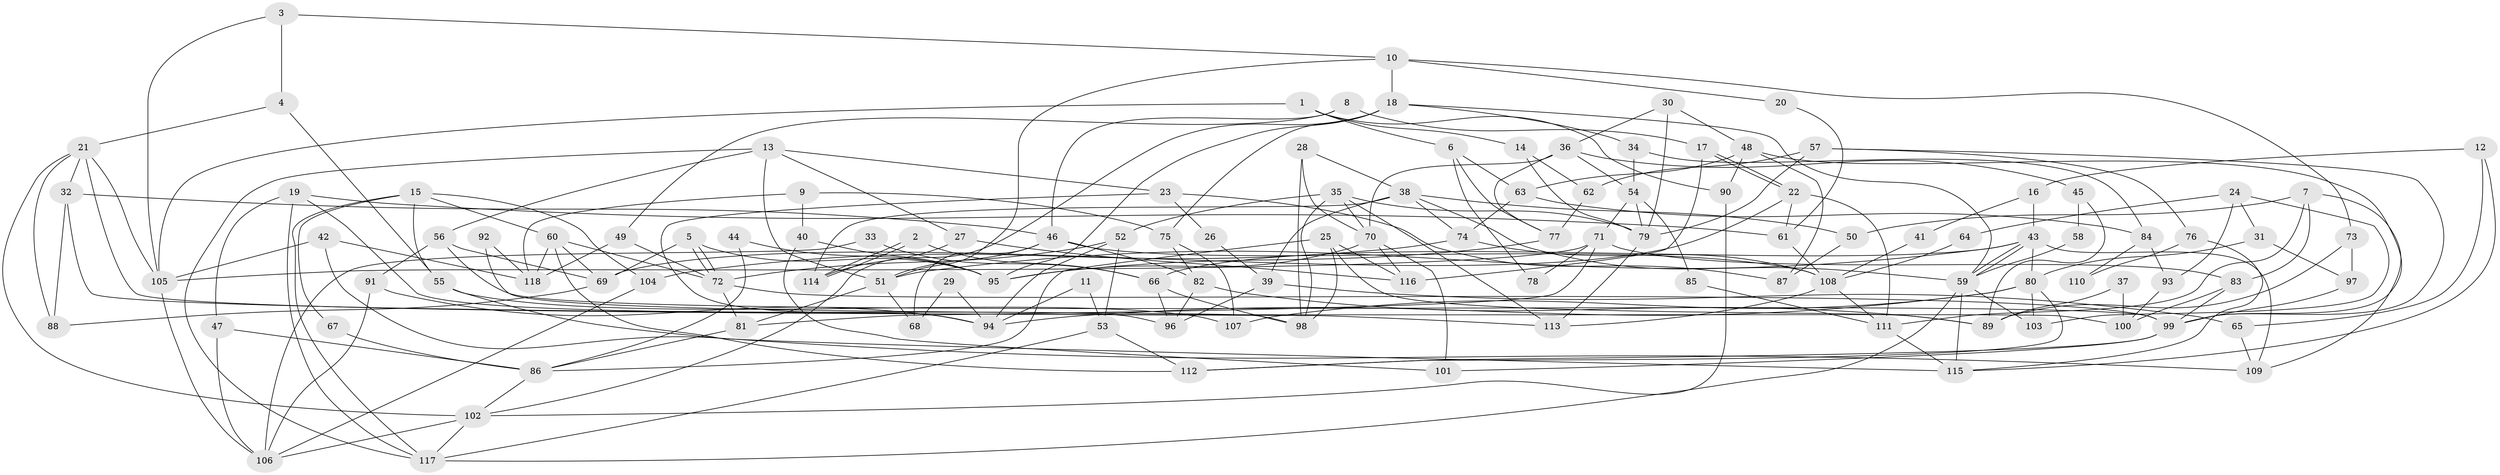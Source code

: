 // coarse degree distribution, {4: 0.24285714285714285, 5: 0.2571428571428571, 3: 0.14285714285714285, 2: 0.12857142857142856, 6: 0.05714285714285714, 9: 0.04285714285714286, 8: 0.02857142857142857, 7: 0.05714285714285714, 10: 0.02857142857142857, 11: 0.014285714285714285}
// Generated by graph-tools (version 1.1) at 2025/52/03/04/25 21:52:45]
// undirected, 118 vertices, 236 edges
graph export_dot {
graph [start="1"]
  node [color=gray90,style=filled];
  1;
  2;
  3;
  4;
  5;
  6;
  7;
  8;
  9;
  10;
  11;
  12;
  13;
  14;
  15;
  16;
  17;
  18;
  19;
  20;
  21;
  22;
  23;
  24;
  25;
  26;
  27;
  28;
  29;
  30;
  31;
  32;
  33;
  34;
  35;
  36;
  37;
  38;
  39;
  40;
  41;
  42;
  43;
  44;
  45;
  46;
  47;
  48;
  49;
  50;
  51;
  52;
  53;
  54;
  55;
  56;
  57;
  58;
  59;
  60;
  61;
  62;
  63;
  64;
  65;
  66;
  67;
  68;
  69;
  70;
  71;
  72;
  73;
  74;
  75;
  76;
  77;
  78;
  79;
  80;
  81;
  82;
  83;
  84;
  85;
  86;
  87;
  88;
  89;
  90;
  91;
  92;
  93;
  94;
  95;
  96;
  97;
  98;
  99;
  100;
  101;
  102;
  103;
  104;
  105;
  106;
  107;
  108;
  109;
  110;
  111;
  112;
  113;
  114;
  115;
  116;
  117;
  118;
  1 -- 6;
  1 -- 105;
  1 -- 14;
  1 -- 90;
  2 -- 66;
  2 -- 114;
  2 -- 114;
  3 -- 105;
  3 -- 10;
  3 -- 4;
  4 -- 21;
  4 -- 55;
  5 -- 72;
  5 -- 72;
  5 -- 95;
  5 -- 69;
  6 -- 63;
  6 -- 77;
  6 -- 78;
  7 -- 83;
  7 -- 111;
  7 -- 50;
  7 -- 109;
  8 -- 49;
  8 -- 46;
  8 -- 17;
  9 -- 40;
  9 -- 118;
  9 -- 75;
  10 -- 18;
  10 -- 51;
  10 -- 20;
  10 -- 73;
  11 -- 94;
  11 -- 53;
  12 -- 65;
  12 -- 115;
  12 -- 16;
  13 -- 117;
  13 -- 51;
  13 -- 23;
  13 -- 27;
  13 -- 56;
  14 -- 79;
  14 -- 62;
  15 -- 60;
  15 -- 117;
  15 -- 55;
  15 -- 67;
  15 -- 104;
  16 -- 43;
  16 -- 41;
  17 -- 22;
  17 -- 22;
  17 -- 116;
  18 -- 75;
  18 -- 59;
  18 -- 34;
  18 -- 95;
  18 -- 102;
  19 -- 117;
  19 -- 47;
  19 -- 61;
  19 -- 96;
  20 -- 61;
  21 -- 32;
  21 -- 102;
  21 -- 88;
  21 -- 100;
  21 -- 105;
  22 -- 69;
  22 -- 61;
  22 -- 111;
  23 -- 94;
  23 -- 26;
  23 -- 87;
  24 -- 103;
  24 -- 31;
  24 -- 64;
  24 -- 93;
  25 -- 98;
  25 -- 86;
  25 -- 89;
  25 -- 116;
  26 -- 39;
  27 -- 116;
  27 -- 114;
  28 -- 70;
  28 -- 38;
  28 -- 98;
  29 -- 94;
  29 -- 68;
  30 -- 48;
  30 -- 79;
  30 -- 36;
  31 -- 97;
  31 -- 80;
  32 -- 113;
  32 -- 88;
  32 -- 46;
  33 -- 106;
  33 -- 66;
  34 -- 54;
  34 -- 84;
  35 -- 113;
  35 -- 79;
  35 -- 52;
  35 -- 70;
  35 -- 98;
  36 -- 70;
  36 -- 45;
  36 -- 54;
  36 -- 77;
  37 -- 100;
  37 -- 89;
  38 -- 114;
  38 -- 59;
  38 -- 39;
  38 -- 50;
  38 -- 74;
  39 -- 96;
  39 -- 65;
  40 -- 101;
  40 -- 95;
  41 -- 108;
  42 -- 109;
  42 -- 105;
  42 -- 118;
  43 -- 80;
  43 -- 59;
  43 -- 59;
  43 -- 51;
  43 -- 66;
  43 -- 109;
  44 -- 95;
  44 -- 86;
  45 -- 89;
  45 -- 58;
  46 -- 82;
  46 -- 51;
  46 -- 68;
  46 -- 108;
  47 -- 106;
  47 -- 86;
  48 -- 63;
  48 -- 87;
  48 -- 90;
  48 -- 99;
  49 -- 72;
  49 -- 118;
  50 -- 87;
  51 -- 68;
  51 -- 81;
  52 -- 53;
  52 -- 72;
  52 -- 94;
  53 -- 117;
  53 -- 112;
  54 -- 71;
  54 -- 79;
  54 -- 85;
  55 -- 107;
  55 -- 115;
  56 -- 99;
  56 -- 69;
  56 -- 91;
  57 -- 99;
  57 -- 62;
  57 -- 76;
  57 -- 79;
  58 -- 59;
  59 -- 115;
  59 -- 103;
  59 -- 117;
  60 -- 72;
  60 -- 69;
  60 -- 112;
  60 -- 118;
  61 -- 108;
  62 -- 77;
  63 -- 74;
  63 -- 84;
  64 -- 108;
  65 -- 109;
  66 -- 98;
  66 -- 96;
  67 -- 86;
  69 -- 88;
  70 -- 116;
  70 -- 95;
  70 -- 101;
  71 -- 81;
  71 -- 105;
  71 -- 78;
  71 -- 83;
  72 -- 81;
  72 -- 99;
  73 -- 89;
  73 -- 97;
  74 -- 108;
  74 -- 104;
  75 -- 107;
  75 -- 82;
  76 -- 115;
  76 -- 110;
  77 -- 95;
  79 -- 113;
  80 -- 112;
  80 -- 94;
  80 -- 103;
  80 -- 107;
  81 -- 86;
  82 -- 96;
  82 -- 89;
  83 -- 99;
  83 -- 100;
  84 -- 93;
  84 -- 110;
  85 -- 111;
  86 -- 102;
  90 -- 102;
  91 -- 106;
  91 -- 94;
  92 -- 98;
  92 -- 118;
  93 -- 100;
  97 -- 99;
  99 -- 101;
  99 -- 112;
  102 -- 106;
  102 -- 117;
  104 -- 106;
  105 -- 106;
  108 -- 111;
  108 -- 113;
  111 -- 115;
}
